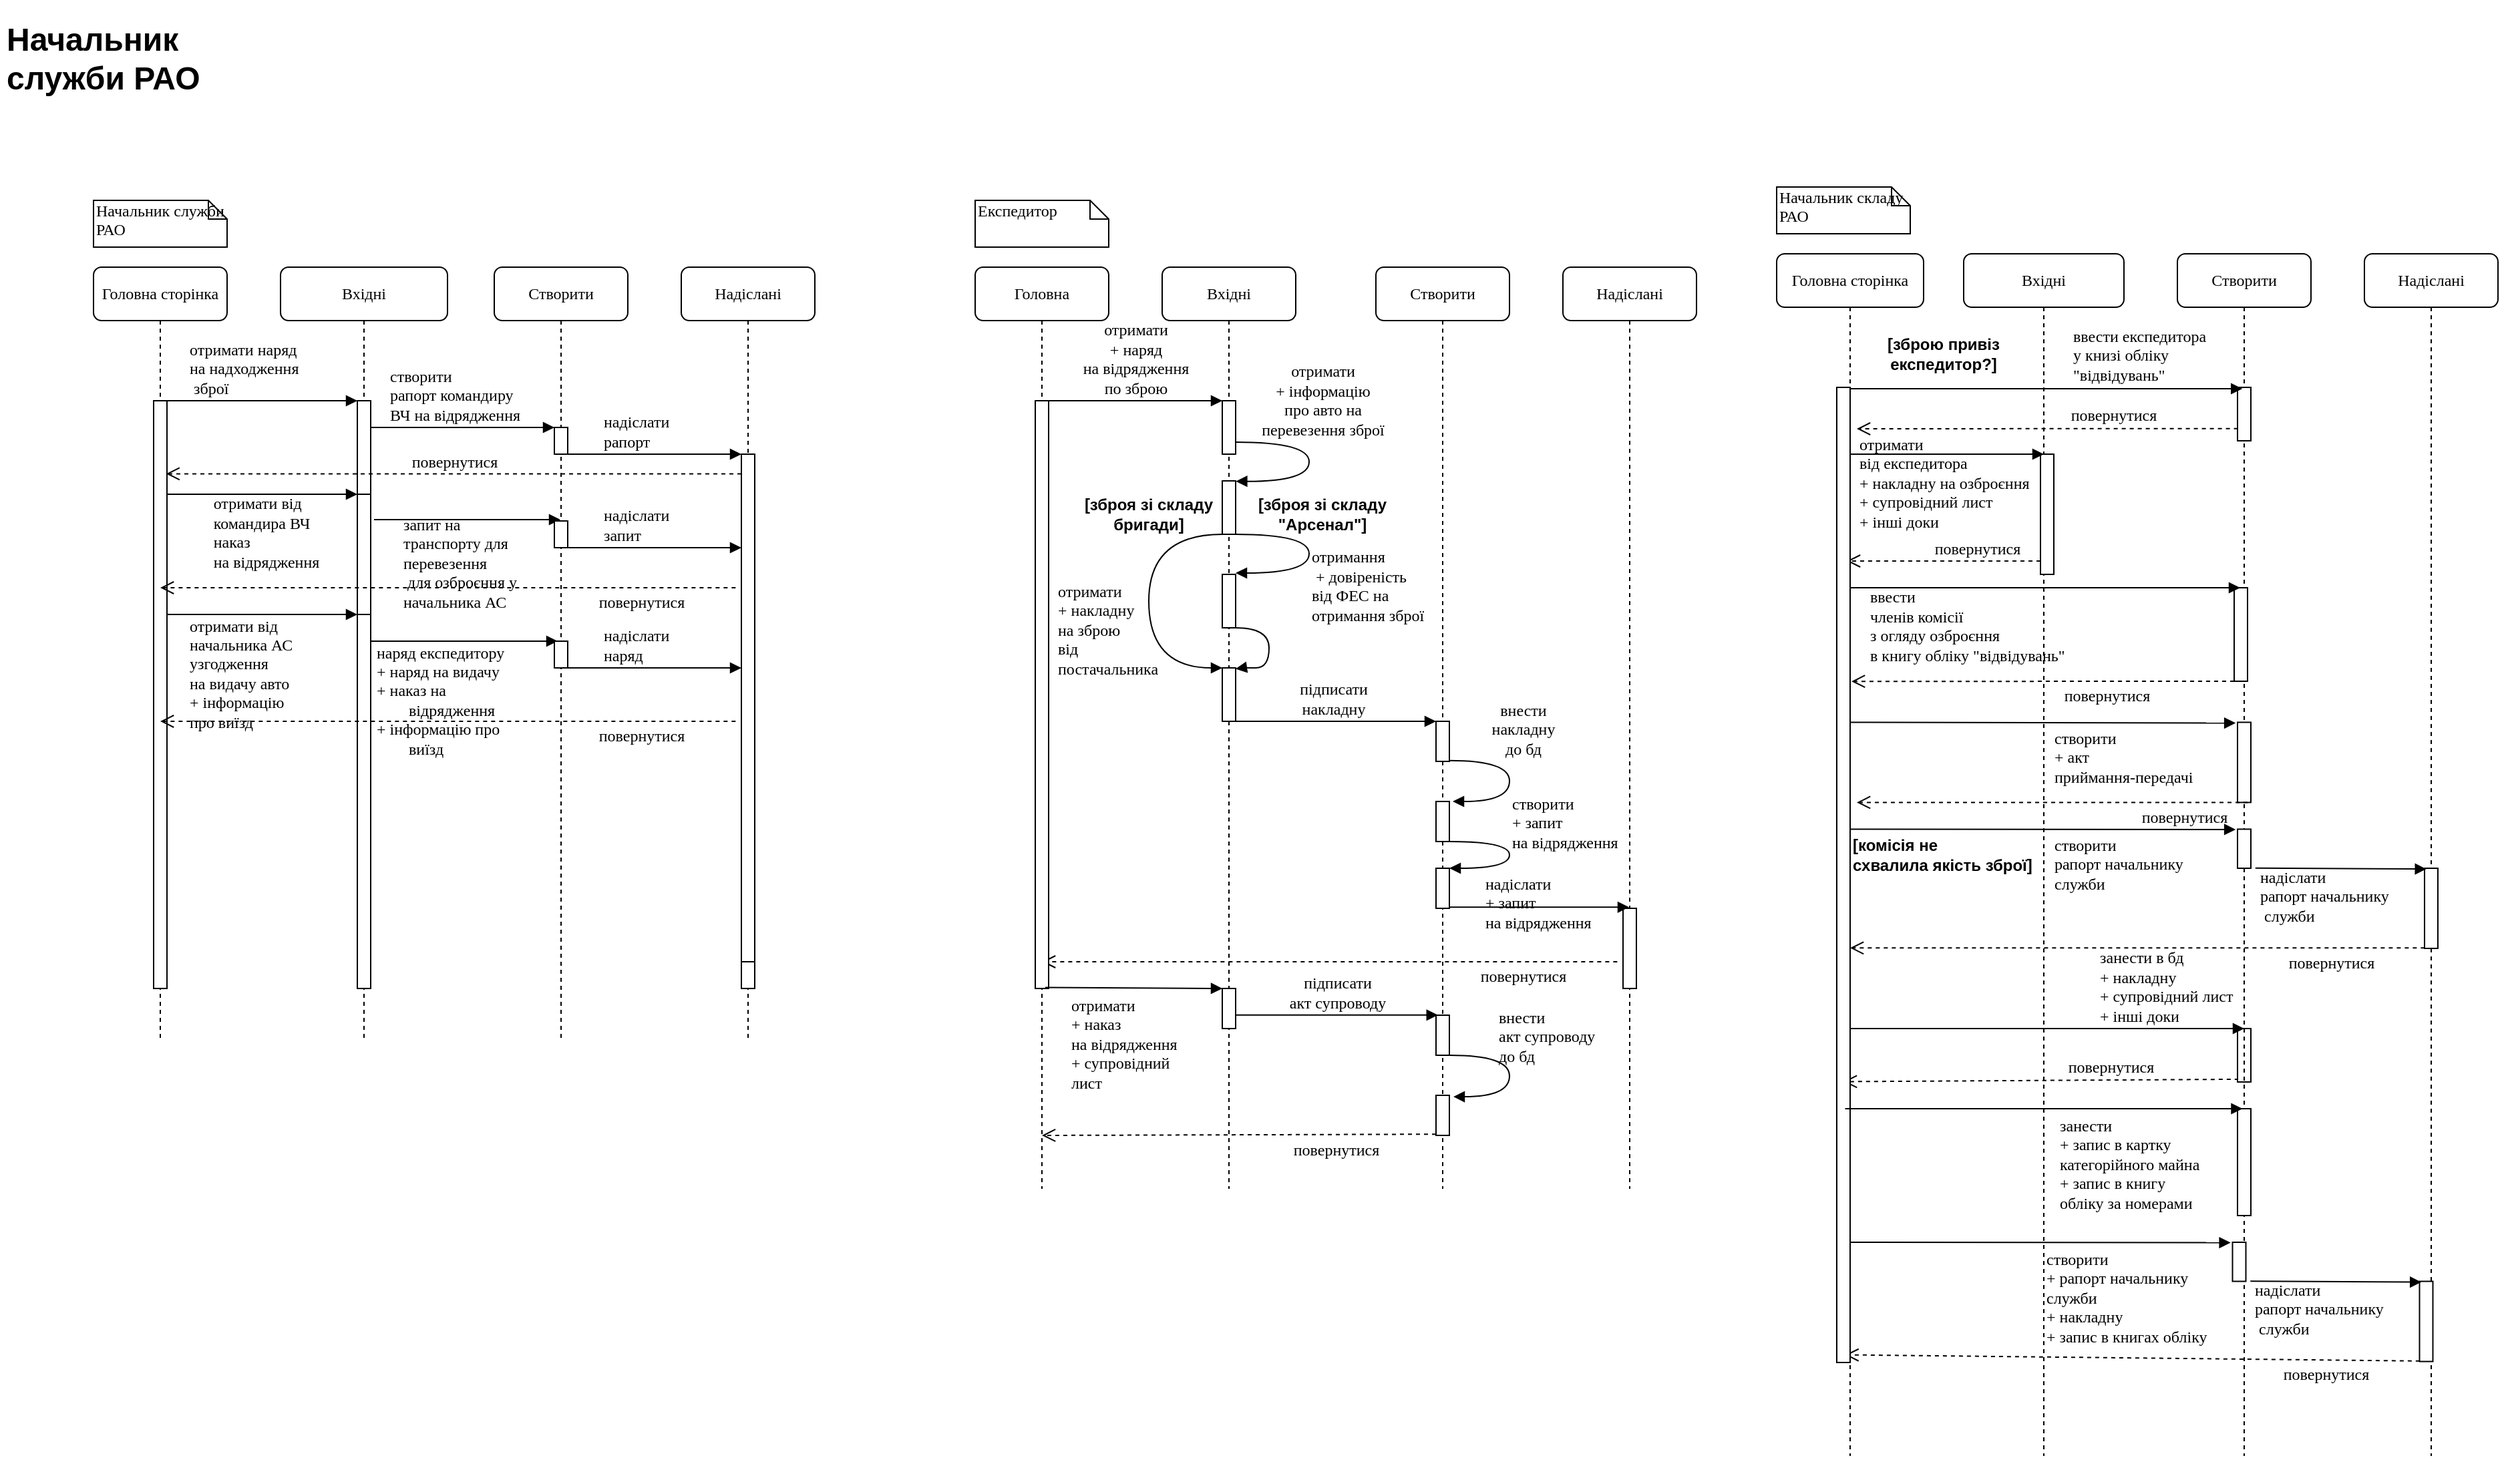 <mxfile version="22.1.11" type="github">
  <diagram name="Page-1" id="13e1069c-82ec-6db2-03f1-153e76fe0fe0">
    <mxGraphModel dx="1229" dy="1388" grid="1" gridSize="10" guides="1" tooltips="1" connect="1" arrows="1" fold="1" page="1" pageScale="1" pageWidth="1100" pageHeight="850" background="none" math="0" shadow="0">
      <root>
        <mxCell id="0" />
        <mxCell id="1" parent="0" />
        <mxCell id="7baba1c4bc27f4b0-4" value="Надіслані" style="shape=umlLifeline;perimeter=lifelinePerimeter;whiteSpace=wrap;html=1;container=1;collapsible=0;recursiveResize=0;outlineConnect=0;rounded=1;shadow=0;comic=0;labelBackgroundColor=none;strokeWidth=1;fontFamily=Verdana;fontSize=12;align=center;" parent="1" vertex="1">
          <mxGeometry x="540" y="80" width="100" height="580" as="geometry" />
        </mxCell>
        <mxCell id="gJN-mxGq6mvan0Lc4Zg4-46" value="" style="html=1;points=[];perimeter=orthogonalPerimeter;rounded=0;shadow=0;comic=0;labelBackgroundColor=none;strokeWidth=1;fontFamily=Verdana;fontSize=12;align=center;" parent="7baba1c4bc27f4b0-4" vertex="1">
          <mxGeometry x="45" y="210" width="10" height="330" as="geometry" />
        </mxCell>
        <mxCell id="gJN-mxGq6mvan0Lc4Zg4-53" value="" style="html=1;points=[];perimeter=orthogonalPerimeter;rounded=0;shadow=0;comic=0;labelBackgroundColor=none;strokeWidth=1;fontFamily=Verdana;fontSize=12;align=center;" parent="7baba1c4bc27f4b0-4" vertex="1">
          <mxGeometry x="45" y="300" width="10" height="240" as="geometry" />
        </mxCell>
        <mxCell id="7baba1c4bc27f4b0-16" value="" style="html=1;points=[];perimeter=orthogonalPerimeter;rounded=0;shadow=0;comic=0;labelBackgroundColor=none;strokeWidth=1;fontFamily=Verdana;fontSize=12;align=center;" parent="1" vertex="1">
          <mxGeometry x="585" y="220" width="10" height="380" as="geometry" />
        </mxCell>
        <mxCell id="7baba1c4bc27f4b0-2" value="Вхідні" style="shape=umlLifeline;perimeter=lifelinePerimeter;whiteSpace=wrap;html=1;container=1;collapsible=0;recursiveResize=0;outlineConnect=0;rounded=1;shadow=0;comic=0;labelBackgroundColor=none;strokeWidth=1;fontFamily=Verdana;fontSize=12;align=center;" parent="1" vertex="1">
          <mxGeometry x="240" y="80" width="125" height="580" as="geometry" />
        </mxCell>
        <mxCell id="7baba1c4bc27f4b0-10" value="" style="html=1;points=[];perimeter=orthogonalPerimeter;rounded=0;shadow=0;comic=0;labelBackgroundColor=none;strokeWidth=1;fontFamily=Verdana;fontSize=12;align=center;" parent="7baba1c4bc27f4b0-2" vertex="1">
          <mxGeometry x="57.5" y="100" width="10" height="440" as="geometry" />
        </mxCell>
        <mxCell id="gJN-mxGq6mvan0Lc4Zg4-41" value="" style="html=1;points=[];perimeter=orthogonalPerimeter;rounded=0;shadow=0;comic=0;labelBackgroundColor=none;strokeWidth=1;fontFamily=Verdana;fontSize=12;align=center;" parent="7baba1c4bc27f4b0-2" vertex="1">
          <mxGeometry x="57.5" y="170" width="10" height="360" as="geometry" />
        </mxCell>
        <mxCell id="gJN-mxGq6mvan0Lc4Zg4-49" value="" style="html=1;points=[];perimeter=orthogonalPerimeter;rounded=0;shadow=0;comic=0;labelBackgroundColor=none;strokeWidth=1;fontFamily=Verdana;fontSize=12;align=center;" parent="7baba1c4bc27f4b0-2" vertex="1">
          <mxGeometry x="57.5" y="260" width="10" height="280" as="geometry" />
        </mxCell>
        <mxCell id="gJN-mxGq6mvan0Lc4Zg4-52" value="наряд експедитору&amp;nbsp;&lt;br&gt;+ наряд на видачу&lt;br&gt;+ наказ на &lt;br&gt;&lt;span style=&quot;white-space: pre;&quot;&gt;&#x9;&lt;/span&gt;відрядження&lt;br&gt;&lt;div style=&quot;&quot;&gt;&lt;span style=&quot;background-color: initial;&quot;&gt;+ інформацію про&amp;nbsp;&lt;/span&gt;&lt;/div&gt;&lt;div style=&quot;&quot;&gt;&lt;span style=&quot;background-color: initial;&quot;&gt;&lt;span style=&quot;white-space: pre;&quot;&gt;&#x9;&lt;/span&gt;виїзд&lt;/span&gt;&lt;/div&gt;" style="html=1;verticalAlign=bottom;endArrow=block;labelBackgroundColor=none;fontFamily=Verdana;fontSize=12;align=left;" parent="7baba1c4bc27f4b0-2" edge="1">
          <mxGeometry x="-0.964" y="-90" relative="1" as="geometry">
            <mxPoint x="67.5" y="280" as="sourcePoint" />
            <mxPoint x="207.5" y="280" as="targetPoint" />
            <mxPoint as="offset" />
          </mxGeometry>
        </mxCell>
        <mxCell id="7baba1c4bc27f4b0-3" value="Створити" style="shape=umlLifeline;perimeter=lifelinePerimeter;whiteSpace=wrap;html=1;container=1;collapsible=0;recursiveResize=0;outlineConnect=0;rounded=1;shadow=0;comic=0;labelBackgroundColor=none;strokeWidth=1;fontFamily=Verdana;fontSize=12;align=center;" parent="1" vertex="1">
          <mxGeometry x="400" y="80" width="100" height="580" as="geometry" />
        </mxCell>
        <mxCell id="7baba1c4bc27f4b0-13" value="" style="html=1;points=[];perimeter=orthogonalPerimeter;rounded=0;shadow=0;comic=0;labelBackgroundColor=none;strokeWidth=1;fontFamily=Verdana;fontSize=12;align=center;" parent="7baba1c4bc27f4b0-3" vertex="1">
          <mxGeometry x="45" y="120" width="10" height="20" as="geometry" />
        </mxCell>
        <mxCell id="gJN-mxGq6mvan0Lc4Zg4-42" value="запит на &lt;br&gt;транспорту для &lt;br&gt;перевезення&lt;br&gt;&amp;nbsp;для озброєння у &lt;br&gt;начальника АС" style="html=1;verticalAlign=bottom;endArrow=block;labelBackgroundColor=none;fontFamily=Verdana;fontSize=12;align=left;" parent="7baba1c4bc27f4b0-3" target="7baba1c4bc27f4b0-3" edge="1">
          <mxGeometry x="-0.713" y="-71" relative="1" as="geometry">
            <mxPoint x="-90" y="189" as="sourcePoint" />
            <mxPoint x="40" y="189" as="targetPoint" />
            <mxPoint as="offset" />
          </mxGeometry>
        </mxCell>
        <mxCell id="gJN-mxGq6mvan0Lc4Zg4-43" value="" style="html=1;points=[];perimeter=orthogonalPerimeter;rounded=0;shadow=0;comic=0;labelBackgroundColor=none;strokeWidth=1;fontFamily=Verdana;fontSize=12;align=center;" parent="7baba1c4bc27f4b0-3" vertex="1">
          <mxGeometry x="45" y="190" width="10" height="20" as="geometry" />
        </mxCell>
        <mxCell id="gJN-mxGq6mvan0Lc4Zg4-51" value="" style="html=1;points=[];perimeter=orthogonalPerimeter;rounded=0;shadow=0;comic=0;labelBackgroundColor=none;strokeWidth=1;fontFamily=Verdana;fontSize=12;align=center;" parent="7baba1c4bc27f4b0-3" vertex="1">
          <mxGeometry x="45" y="280" width="10" height="20" as="geometry" />
        </mxCell>
        <mxCell id="7baba1c4bc27f4b0-8" value="Головна сторінка" style="shape=umlLifeline;perimeter=lifelinePerimeter;whiteSpace=wrap;html=1;container=1;collapsible=0;recursiveResize=0;outlineConnect=0;rounded=1;shadow=0;comic=0;labelBackgroundColor=none;strokeWidth=1;fontFamily=Verdana;fontSize=12;align=center;" parent="1" vertex="1">
          <mxGeometry x="100" y="80" width="100" height="580" as="geometry" />
        </mxCell>
        <mxCell id="7baba1c4bc27f4b0-9" value="" style="html=1;points=[];perimeter=orthogonalPerimeter;rounded=0;shadow=0;comic=0;labelBackgroundColor=none;strokeWidth=1;fontFamily=Verdana;fontSize=12;align=center;" parent="7baba1c4bc27f4b0-8" vertex="1">
          <mxGeometry x="45" y="100" width="10" height="440" as="geometry" />
        </mxCell>
        <mxCell id="7baba1c4bc27f4b0-23" value="&lt;div style=&quot;text-align: left;&quot;&gt;&lt;span style=&quot;background-color: initial;&quot;&gt;отримати від&lt;/span&gt;&lt;/div&gt;&lt;div style=&quot;text-align: left;&quot;&gt;&lt;span style=&quot;background-color: initial;&quot;&gt;командира ВЧ&lt;/span&gt;&lt;/div&gt;&lt;div style=&quot;text-align: left;&quot;&gt;&lt;span style=&quot;background-color: initial;&quot;&gt;наказ&lt;/span&gt;&lt;/div&gt;на відрядження" style="html=1;verticalAlign=bottom;endArrow=block;labelBackgroundColor=none;fontFamily=Verdana;fontSize=12;" parent="7baba1c4bc27f4b0-8" edge="1">
          <mxGeometry x="0.032" y="-60" relative="1" as="geometry">
            <mxPoint x="55" y="170" as="sourcePoint" />
            <mxPoint x="197.5" y="170" as="targetPoint" />
            <mxPoint as="offset" />
          </mxGeometry>
        </mxCell>
        <mxCell id="gJN-mxGq6mvan0Lc4Zg4-50" value="отримати від &lt;br&gt;начальника АС&lt;br&gt;узгодження&lt;br&gt;на видачу авто&lt;br&gt;+ інформацію &lt;br&gt;про виїзд" style="html=1;verticalAlign=bottom;endArrow=block;labelBackgroundColor=none;fontFamily=Verdana;fontSize=12;align=left;" parent="7baba1c4bc27f4b0-8" edge="1">
          <mxGeometry x="-0.789" y="-90" relative="1" as="geometry">
            <mxPoint x="55" y="260" as="sourcePoint" />
            <mxPoint x="197.5" y="260" as="targetPoint" />
            <mxPoint as="offset" />
          </mxGeometry>
        </mxCell>
        <mxCell id="7baba1c4bc27f4b0-17" value="надіслати &lt;br&gt;рапорт" style="html=1;verticalAlign=bottom;endArrow=block;labelBackgroundColor=none;fontFamily=Verdana;fontSize=12;edgeStyle=elbowEdgeStyle;elbow=vertical;align=left;" parent="1" source="7baba1c4bc27f4b0-13" target="7baba1c4bc27f4b0-16" edge="1">
          <mxGeometry x="-0.615" relative="1" as="geometry">
            <mxPoint x="510" y="220" as="sourcePoint" />
            <Array as="points">
              <mxPoint x="460" y="220" />
            </Array>
            <mxPoint as="offset" />
          </mxGeometry>
        </mxCell>
        <mxCell id="7baba1c4bc27f4b0-11" value="отримати наряд &lt;br&gt;на надходження&lt;br&gt;&amp;nbsp;зброї" style="html=1;verticalAlign=bottom;endArrow=block;entryX=0;entryY=0;labelBackgroundColor=none;fontFamily=Verdana;fontSize=12;edgeStyle=elbowEdgeStyle;elbow=vertical;align=left;" parent="1" source="7baba1c4bc27f4b0-9" target="7baba1c4bc27f4b0-10" edge="1">
          <mxGeometry x="-0.79" relative="1" as="geometry">
            <mxPoint x="220" y="190" as="sourcePoint" />
            <mxPoint as="offset" />
          </mxGeometry>
        </mxCell>
        <mxCell id="7baba1c4bc27f4b0-14" value="створити &lt;br&gt;рапорт командиру &lt;br&gt;ВЧ на відрядження" style="html=1;verticalAlign=bottom;endArrow=block;entryX=0;entryY=0;labelBackgroundColor=none;fontFamily=Verdana;fontSize=12;edgeStyle=elbowEdgeStyle;elbow=vertical;align=left;" parent="1" source="7baba1c4bc27f4b0-10" target="7baba1c4bc27f4b0-13" edge="1">
          <mxGeometry x="-0.818" relative="1" as="geometry">
            <mxPoint x="370" y="200" as="sourcePoint" />
            <mxPoint as="offset" />
          </mxGeometry>
        </mxCell>
        <mxCell id="7baba1c4bc27f4b0-40" value="Начальник служби РАО" style="shape=note;whiteSpace=wrap;html=1;size=14;verticalAlign=top;align=left;spacingTop=-6;rounded=0;shadow=0;comic=0;labelBackgroundColor=none;strokeWidth=1;fontFamily=Verdana;fontSize=12" parent="1" vertex="1">
          <mxGeometry x="100" y="30" width="100" height="35" as="geometry" />
        </mxCell>
        <mxCell id="gJN-mxGq6mvan0Lc4Zg4-1" value="Вхідні" style="shape=umlLifeline;perimeter=lifelinePerimeter;whiteSpace=wrap;html=1;container=1;collapsible=0;recursiveResize=0;outlineConnect=0;rounded=1;shadow=0;comic=0;labelBackgroundColor=none;strokeWidth=1;fontFamily=Verdana;fontSize=12;align=center;" parent="1" vertex="1">
          <mxGeometry x="900" y="80" width="100" height="690" as="geometry" />
        </mxCell>
        <mxCell id="gJN-mxGq6mvan0Lc4Zg4-2" value="" style="html=1;points=[];perimeter=orthogonalPerimeter;rounded=0;shadow=0;comic=0;labelBackgroundColor=none;strokeWidth=1;fontFamily=Verdana;fontSize=12;align=center;" parent="gJN-mxGq6mvan0Lc4Zg4-1" vertex="1">
          <mxGeometry x="45" y="100" width="10" height="40" as="geometry" />
        </mxCell>
        <mxCell id="oQ4QWbfAj2tUCulmd6yD-1" value="отримати &lt;br&gt;+ інформацію &lt;br&gt;про авто на &lt;br&gt;перевезення зброї" style="html=1;verticalAlign=bottom;endArrow=block;labelBackgroundColor=none;fontFamily=Verdana;fontSize=12;elbow=vertical;edgeStyle=orthogonalEdgeStyle;curved=1;entryX=1.02;entryY=0.009;entryPerimeter=0;exitX=1.038;exitY=0.345;exitPerimeter=0;entryDx=0;entryDy=0;" parent="gJN-mxGq6mvan0Lc4Zg4-1" target="oQ4QWbfAj2tUCulmd6yD-2" edge="1">
          <mxGeometry x="-0.211" y="10" relative="1" as="geometry">
            <mxPoint x="55" y="131" as="sourcePoint" />
            <mxPoint x="60" y="169" as="targetPoint" />
            <Array as="points">
              <mxPoint x="110" y="131" />
              <mxPoint x="110" y="161" />
            </Array>
            <mxPoint as="offset" />
          </mxGeometry>
        </mxCell>
        <mxCell id="oQ4QWbfAj2tUCulmd6yD-2" value="" style="html=1;points=[];perimeter=orthogonalPerimeter;rounded=0;shadow=0;comic=0;labelBackgroundColor=none;strokeWidth=1;fontFamily=Verdana;fontSize=12;align=center;" parent="gJN-mxGq6mvan0Lc4Zg4-1" vertex="1">
          <mxGeometry x="45" y="160" width="10" height="40" as="geometry" />
        </mxCell>
        <mxCell id="oQ4QWbfAj2tUCulmd6yD-4" value="" style="html=1;points=[];perimeter=orthogonalPerimeter;rounded=0;shadow=0;comic=0;labelBackgroundColor=none;strokeWidth=1;fontFamily=Verdana;fontSize=12;align=center;" parent="gJN-mxGq6mvan0Lc4Zg4-1" vertex="1">
          <mxGeometry x="45" y="230" width="10" height="40" as="geometry" />
        </mxCell>
        <mxCell id="oQ4QWbfAj2tUCulmd6yD-5" value="отримання&amp;nbsp;&lt;br&gt;&amp;nbsp;+ довіреність &lt;br&gt;від ФЕС на &lt;br&gt;отримання зброї" style="html=1;verticalAlign=bottom;endArrow=block;labelBackgroundColor=none;fontFamily=Verdana;fontSize=12;elbow=vertical;edgeStyle=orthogonalEdgeStyle;curved=1;entryX=1.02;entryY=0.009;entryPerimeter=0;exitX=1.038;exitY=0.345;exitPerimeter=0;entryDx=0;entryDy=0;align=left;" parent="gJN-mxGq6mvan0Lc4Zg4-1" edge="1">
          <mxGeometry x="0.209" y="41" relative="1" as="geometry">
            <mxPoint x="55" y="200" as="sourcePoint" />
            <mxPoint x="55" y="229" as="targetPoint" />
            <Array as="points">
              <mxPoint x="110" y="200" />
              <mxPoint x="110" y="229" />
            </Array>
            <mxPoint as="offset" />
          </mxGeometry>
        </mxCell>
        <mxCell id="oQ4QWbfAj2tUCulmd6yD-7" value="" style="html=1;points=[];perimeter=orthogonalPerimeter;rounded=0;shadow=0;comic=0;labelBackgroundColor=none;strokeWidth=1;fontFamily=Verdana;fontSize=12;align=center;" parent="gJN-mxGq6mvan0Lc4Zg4-1" vertex="1">
          <mxGeometry x="45" y="300" width="10" height="40" as="geometry" />
        </mxCell>
        <mxCell id="oQ4QWbfAj2tUCulmd6yD-23" value="" style="html=1;points=[];perimeter=orthogonalPerimeter;rounded=0;shadow=0;comic=0;labelBackgroundColor=none;strokeWidth=1;fontFamily=Verdana;fontSize=12;align=center;" parent="gJN-mxGq6mvan0Lc4Zg4-1" vertex="1">
          <mxGeometry x="45" y="540" width="10" height="30" as="geometry" />
        </mxCell>
        <mxCell id="gJN-mxGq6mvan0Lc4Zg4-3" value="Створити" style="shape=umlLifeline;perimeter=lifelinePerimeter;whiteSpace=wrap;html=1;container=1;collapsible=0;recursiveResize=0;outlineConnect=0;rounded=1;shadow=0;comic=0;labelBackgroundColor=none;strokeWidth=1;fontFamily=Verdana;fontSize=12;align=center;" parent="1" vertex="1">
          <mxGeometry x="1060" y="80" width="100" height="690" as="geometry" />
        </mxCell>
        <mxCell id="oQ4QWbfAj2tUCulmd6yD-14" value="" style="html=1;points=[];perimeter=orthogonalPerimeter;rounded=0;shadow=0;comic=0;labelBackgroundColor=none;strokeWidth=1;fontFamily=Verdana;fontSize=12;align=center;" parent="gJN-mxGq6mvan0Lc4Zg4-3" vertex="1">
          <mxGeometry x="45" y="400" width="10" height="30" as="geometry" />
        </mxCell>
        <mxCell id="oQ4QWbfAj2tUCulmd6yD-18" value="" style="html=1;points=[];perimeter=orthogonalPerimeter;rounded=0;shadow=0;comic=0;labelBackgroundColor=none;strokeWidth=1;fontFamily=Verdana;fontSize=12;align=center;" parent="gJN-mxGq6mvan0Lc4Zg4-3" vertex="1">
          <mxGeometry x="45" y="450" width="10" height="30" as="geometry" />
        </mxCell>
        <mxCell id="oQ4QWbfAj2tUCulmd6yD-20" value="створити &lt;br&gt;+ запит &lt;br&gt;на відрядження" style="html=1;verticalAlign=bottom;endArrow=block;labelBackgroundColor=none;fontFamily=Verdana;fontSize=12;elbow=vertical;edgeStyle=orthogonalEdgeStyle;curved=1;exitX=1.038;exitY=0.345;exitPerimeter=0;align=left;" parent="gJN-mxGq6mvan0Lc4Zg4-3" target="oQ4QWbfAj2tUCulmd6yD-18" edge="1">
          <mxGeometry relative="1" as="geometry">
            <mxPoint x="55.003" y="430" as="sourcePoint" />
            <mxPoint x="60.003" y="468.333" as="targetPoint" />
            <Array as="points">
              <mxPoint x="100" y="430" />
              <mxPoint x="100" y="450" />
            </Array>
            <mxPoint as="offset" />
          </mxGeometry>
        </mxCell>
        <mxCell id="oQ4QWbfAj2tUCulmd6yD-26" value="повернутися" style="html=1;verticalAlign=bottom;endArrow=open;dashed=1;endSize=8;labelBackgroundColor=none;fontFamily=Verdana;fontSize=12;" parent="gJN-mxGq6mvan0Lc4Zg4-3" edge="1">
          <mxGeometry x="-0.672" y="20" relative="1" as="geometry">
            <mxPoint x="-249.996" y="520" as="targetPoint" />
            <mxPoint x="180.68" y="520" as="sourcePoint" />
            <mxPoint as="offset" />
          </mxGeometry>
        </mxCell>
        <mxCell id="oQ4QWbfAj2tUCulmd6yD-28" value="" style="html=1;points=[];perimeter=orthogonalPerimeter;rounded=0;shadow=0;comic=0;labelBackgroundColor=none;strokeWidth=1;fontFamily=Verdana;fontSize=12;align=center;" parent="gJN-mxGq6mvan0Lc4Zg4-3" vertex="1">
          <mxGeometry x="45" y="560" width="10" height="30" as="geometry" />
        </mxCell>
        <mxCell id="oQ4QWbfAj2tUCulmd6yD-31" value="внести &lt;br&gt;акт супроводу&lt;br&gt;до бд" style="html=1;verticalAlign=bottom;endArrow=block;labelBackgroundColor=none;fontFamily=Verdana;fontSize=12;elbow=vertical;edgeStyle=orthogonalEdgeStyle;curved=1;exitX=1.02;exitY=0.98;exitPerimeter=0;exitDx=0;exitDy=0;entryX=1.253;entryY=-0.012;entryDx=0;entryDy=0;entryPerimeter=0;align=left;" parent="gJN-mxGq6mvan0Lc4Zg4-3" edge="1">
          <mxGeometry x="-0.407" y="-10" relative="1" as="geometry">
            <mxPoint x="55" y="590.03" as="sourcePoint" />
            <mxPoint x="58" y="621.03" as="targetPoint" />
            <Array as="points">
              <mxPoint x="100" y="590" />
              <mxPoint x="100" y="621" />
            </Array>
            <mxPoint as="offset" />
          </mxGeometry>
        </mxCell>
        <mxCell id="oQ4QWbfAj2tUCulmd6yD-32" value="" style="html=1;points=[];perimeter=orthogonalPerimeter;rounded=0;shadow=0;comic=0;labelBackgroundColor=none;strokeWidth=1;fontFamily=Verdana;fontSize=12;align=center;" parent="gJN-mxGq6mvan0Lc4Zg4-3" vertex="1">
          <mxGeometry x="45" y="620" width="10" height="30" as="geometry" />
        </mxCell>
        <mxCell id="oQ4QWbfAj2tUCulmd6yD-33" value="повернутися" style="html=1;verticalAlign=bottom;endArrow=open;dashed=1;endSize=8;labelBackgroundColor=none;fontFamily=Verdana;fontSize=12;exitX=0;exitY=0.97;exitDx=0;exitDy=0;exitPerimeter=0;" parent="gJN-mxGq6mvan0Lc4Zg4-3" source="oQ4QWbfAj2tUCulmd6yD-32" edge="1">
          <mxGeometry x="-0.491" y="21" relative="1" as="geometry">
            <mxPoint x="-249.996" y="650" as="targetPoint" />
            <mxPoint x="40" y="650" as="sourcePoint" />
            <mxPoint as="offset" />
          </mxGeometry>
        </mxCell>
        <mxCell id="gJN-mxGq6mvan0Lc4Zg4-5" value="Надіслані" style="shape=umlLifeline;perimeter=lifelinePerimeter;whiteSpace=wrap;html=1;container=1;collapsible=0;recursiveResize=0;outlineConnect=0;rounded=1;shadow=0;comic=0;labelBackgroundColor=none;strokeWidth=1;fontFamily=Verdana;fontSize=12;align=center;" parent="1" vertex="1">
          <mxGeometry x="1200" y="80" width="100" height="690" as="geometry" />
        </mxCell>
        <mxCell id="oQ4QWbfAj2tUCulmd6yD-21" value="" style="html=1;points=[];perimeter=orthogonalPerimeter;rounded=0;shadow=0;comic=0;labelBackgroundColor=none;strokeWidth=1;fontFamily=Verdana;fontSize=12;align=center;" parent="gJN-mxGq6mvan0Lc4Zg4-5" vertex="1">
          <mxGeometry x="45" y="480" width="10" height="60" as="geometry" />
        </mxCell>
        <mxCell id="oQ4QWbfAj2tUCulmd6yD-22" value="надіслати &lt;br&gt;&lt;div style=&quot;&quot;&gt;&lt;span style=&quot;background-color: initial;&quot;&gt;+ запит&lt;/span&gt;&lt;/div&gt;на відрядження" style="html=1;verticalAlign=bottom;endArrow=block;labelBackgroundColor=none;fontFamily=Verdana;fontSize=12;align=left;" parent="gJN-mxGq6mvan0Lc4Zg4-5" target="gJN-mxGq6mvan0Lc4Zg4-5" edge="1">
          <mxGeometry x="-0.628" y="-21" relative="1" as="geometry">
            <mxPoint x="-85" y="479.17" as="sourcePoint" />
            <mxPoint x="70" y="479.17" as="targetPoint" />
            <mxPoint as="offset" />
          </mxGeometry>
        </mxCell>
        <mxCell id="gJN-mxGq6mvan0Lc4Zg4-9" value="Головна" style="shape=umlLifeline;perimeter=lifelinePerimeter;whiteSpace=wrap;html=1;container=1;collapsible=0;recursiveResize=0;outlineConnect=0;rounded=1;shadow=0;comic=0;labelBackgroundColor=none;strokeWidth=1;fontFamily=Verdana;fontSize=12;align=center;" parent="1" vertex="1">
          <mxGeometry x="760" y="80" width="100" height="690" as="geometry" />
        </mxCell>
        <mxCell id="gJN-mxGq6mvan0Lc4Zg4-10" value="" style="html=1;points=[];perimeter=orthogonalPerimeter;rounded=0;shadow=0;comic=0;labelBackgroundColor=none;strokeWidth=1;fontFamily=Verdana;fontSize=12;align=center;" parent="gJN-mxGq6mvan0Lc4Zg4-9" vertex="1">
          <mxGeometry x="45" y="100" width="10" height="440" as="geometry" />
        </mxCell>
        <mxCell id="oQ4QWbfAj2tUCulmd6yD-27" value="отримати &lt;br&gt;+ наказ &lt;br&gt;на відрядження&lt;br&gt;+ супровідний &lt;br&gt;лист&amp;nbsp;" style="html=1;verticalAlign=bottom;endArrow=block;labelBackgroundColor=none;fontFamily=Verdana;fontSize=12;align=left;" parent="gJN-mxGq6mvan0Lc4Zg4-9" target="oQ4QWbfAj2tUCulmd6yD-23" edge="1">
          <mxGeometry x="-0.73" y="-81" relative="1" as="geometry">
            <mxPoint x="52.5" y="539.31" as="sourcePoint" />
            <mxPoint x="180" y="540" as="targetPoint" />
            <mxPoint as="offset" />
          </mxGeometry>
        </mxCell>
        <mxCell id="gJN-mxGq6mvan0Lc4Zg4-24" value="отримати &lt;br&gt;+ наряд &lt;br&gt;на відрядження &lt;br&gt;по зброю" style="html=1;verticalAlign=bottom;endArrow=block;entryX=0;entryY=0;labelBackgroundColor=none;fontFamily=Verdana;fontSize=12;edgeStyle=elbowEdgeStyle;elbow=vertical;" parent="1" source="gJN-mxGq6mvan0Lc4Zg4-10" target="gJN-mxGq6mvan0Lc4Zg4-2" edge="1">
          <mxGeometry relative="1" as="geometry">
            <mxPoint x="880" y="190" as="sourcePoint" />
          </mxGeometry>
        </mxCell>
        <mxCell id="gJN-mxGq6mvan0Lc4Zg4-31" value="Експедитор" style="shape=note;whiteSpace=wrap;html=1;size=14;verticalAlign=top;align=left;spacingTop=-6;rounded=0;shadow=0;comic=0;labelBackgroundColor=none;strokeWidth=1;fontFamily=Verdana;fontSize=12" parent="1" vertex="1">
          <mxGeometry x="760" y="30" width="100" height="35" as="geometry" />
        </mxCell>
        <mxCell id="gJN-mxGq6mvan0Lc4Zg4-38" value="&lt;h1&gt;Начальник служби РАО&lt;/h1&gt;" style="text;html=1;strokeColor=none;fillColor=none;spacing=5;spacingTop=-20;whiteSpace=wrap;overflow=hidden;rounded=0;" parent="1" vertex="1">
          <mxGeometry x="30" y="-110" width="190" height="120" as="geometry" />
        </mxCell>
        <mxCell id="7baba1c4bc27f4b0-27" value="повернутися" style="html=1;verticalAlign=bottom;endArrow=open;dashed=1;endSize=8;labelBackgroundColor=none;fontFamily=Verdana;fontSize=12;" parent="1" edge="1">
          <mxGeometry relative="1" as="geometry">
            <mxPoint x="154.324" y="234.7" as="targetPoint" />
            <mxPoint x="585" y="234.7" as="sourcePoint" />
          </mxGeometry>
        </mxCell>
        <mxCell id="gJN-mxGq6mvan0Lc4Zg4-48" value="повернутися" style="html=1;verticalAlign=bottom;endArrow=open;dashed=1;endSize=8;labelBackgroundColor=none;fontFamily=Verdana;fontSize=12;" parent="1" edge="1">
          <mxGeometry x="-0.672" y="20" relative="1" as="geometry">
            <mxPoint x="150.004" y="320" as="targetPoint" />
            <mxPoint x="580.68" y="320" as="sourcePoint" />
            <mxPoint as="offset" />
          </mxGeometry>
        </mxCell>
        <mxCell id="gJN-mxGq6mvan0Lc4Zg4-54" value="надіслати &lt;br&gt;наряд" style="html=1;verticalAlign=bottom;endArrow=block;labelBackgroundColor=none;fontFamily=Verdana;fontSize=12;edgeStyle=elbowEdgeStyle;elbow=vertical;align=left;" parent="1" edge="1">
          <mxGeometry x="-0.615" relative="1" as="geometry">
            <mxPoint x="455" y="380" as="sourcePoint" />
            <Array as="points">
              <mxPoint x="460" y="380" />
            </Array>
            <mxPoint x="585" y="380" as="targetPoint" />
            <mxPoint as="offset" />
          </mxGeometry>
        </mxCell>
        <mxCell id="gJN-mxGq6mvan0Lc4Zg4-55" value="повернутися" style="html=1;verticalAlign=bottom;endArrow=open;dashed=1;endSize=8;labelBackgroundColor=none;fontFamily=Verdana;fontSize=12;" parent="1" edge="1">
          <mxGeometry x="-0.672" y="20" relative="1" as="geometry">
            <mxPoint x="150.004" y="420" as="targetPoint" />
            <mxPoint x="580.68" y="420" as="sourcePoint" />
            <mxPoint as="offset" />
          </mxGeometry>
        </mxCell>
        <mxCell id="gJN-mxGq6mvan0Lc4Zg4-45" value="надіслати &lt;br&gt;запит" style="html=1;verticalAlign=bottom;endArrow=block;labelBackgroundColor=none;fontFamily=Verdana;fontSize=12;edgeStyle=elbowEdgeStyle;elbow=vertical;align=left;" parent="1" edge="1">
          <mxGeometry x="-0.615" relative="1" as="geometry">
            <mxPoint x="455" y="290" as="sourcePoint" />
            <Array as="points">
              <mxPoint x="460" y="290" />
            </Array>
            <mxPoint x="585" y="290" as="targetPoint" />
            <mxPoint as="offset" />
          </mxGeometry>
        </mxCell>
        <mxCell id="oQ4QWbfAj2tUCulmd6yD-6" value="&lt;b&gt;[зброя зі складу бригади]&lt;/b&gt;" style="text;html=1;strokeColor=none;fillColor=none;align=center;verticalAlign=middle;whiteSpace=wrap;rounded=0;" parent="1" vertex="1">
          <mxGeometry x="825" y="250" width="130" height="30" as="geometry" />
        </mxCell>
        <mxCell id="oQ4QWbfAj2tUCulmd6yD-12" value="підписати &lt;br&gt;накладну" style="html=1;verticalAlign=bottom;endArrow=block;entryX=0;entryY=0;labelBackgroundColor=none;fontFamily=Verdana;fontSize=12;" parent="1" target="gJN-mxGq6mvan0Lc4Zg4-4" edge="1">
          <mxGeometry relative="1" as="geometry">
            <mxPoint x="950" y="420" as="sourcePoint" />
            <mxPoint x="1245" y="440" as="targetPoint" />
          </mxGeometry>
        </mxCell>
        <mxCell id="gJN-mxGq6mvan0Lc4Zg4-4" value="" style="html=1;points=[];perimeter=orthogonalPerimeter;rounded=0;shadow=0;comic=0;labelBackgroundColor=none;strokeWidth=1;fontFamily=Verdana;fontSize=12;align=center;" parent="1" vertex="1">
          <mxGeometry x="1105" y="420" width="10" height="30" as="geometry" />
        </mxCell>
        <mxCell id="oQ4QWbfAj2tUCulmd6yD-15" value="внести &lt;br&gt;накладну &lt;br&gt;до бд" style="html=1;verticalAlign=bottom;endArrow=block;labelBackgroundColor=none;fontFamily=Verdana;fontSize=12;elbow=vertical;edgeStyle=orthogonalEdgeStyle;curved=1;exitX=1.02;exitY=0.98;exitPerimeter=0;exitDx=0;exitDy=0;entryX=1.253;entryY=-0.012;entryDx=0;entryDy=0;entryPerimeter=0;" parent="1" source="gJN-mxGq6mvan0Lc4Zg4-4" target="oQ4QWbfAj2tUCulmd6yD-14" edge="1">
          <mxGeometry x="-0.243" y="10" relative="1" as="geometry">
            <mxPoint x="1116" y="455.5" as="sourcePoint" />
            <mxPoint x="1105" y="494.5" as="targetPoint" />
            <Array as="points">
              <mxPoint x="1160" y="449" />
              <mxPoint x="1160" y="480" />
              <mxPoint x="1117" y="480" />
            </Array>
            <mxPoint as="offset" />
          </mxGeometry>
        </mxCell>
        <mxCell id="oQ4QWbfAj2tUCulmd6yD-11" value="" style="html=1;verticalAlign=bottom;endArrow=block;labelBackgroundColor=none;fontFamily=Verdana;fontSize=12;elbow=vertical;edgeStyle=orthogonalEdgeStyle;curved=1;exitX=1.038;exitY=0.345;exitPerimeter=0;entryX=0;entryY=0;entryDx=0;entryDy=0;entryPerimeter=0;" parent="1" target="oQ4QWbfAj2tUCulmd6yD-7" edge="1">
          <mxGeometry relative="1" as="geometry">
            <mxPoint x="945" y="280" as="sourcePoint" />
            <mxPoint x="940" y="380" as="targetPoint" />
            <Array as="points">
              <mxPoint x="890" y="280" />
              <mxPoint x="890" y="380" />
            </Array>
          </mxGeometry>
        </mxCell>
        <mxCell id="oQ4QWbfAj2tUCulmd6yD-9" value="отримати &lt;br&gt;+ накладну &lt;br&gt;на зброю &lt;br&gt;від &lt;br&gt;постачальника" style="html=1;verticalAlign=bottom;endArrow=block;labelBackgroundColor=none;fontFamily=Verdana;fontSize=12;elbow=vertical;edgeStyle=orthogonalEdgeStyle;curved=1;exitX=1.038;exitY=0.345;exitPerimeter=0;entryX=0.997;entryY=0.018;entryDx=0;entryDy=0;entryPerimeter=0;align=left;" parent="1" target="oQ4QWbfAj2tUCulmd6yD-7" edge="1">
          <mxGeometry x="1" y="-135" relative="1" as="geometry">
            <mxPoint x="955" y="350" as="sourcePoint" />
            <mxPoint x="960" y="380" as="targetPoint" />
            <Array as="points">
              <mxPoint x="980" y="350" />
              <mxPoint x="980" y="380" />
              <mxPoint x="960" y="380" />
            </Array>
            <mxPoint x="-116" y="143" as="offset" />
          </mxGeometry>
        </mxCell>
        <mxCell id="oQ4QWbfAj2tUCulmd6yD-3" value="&lt;b&gt;[зброя зі складу &quot;Арсенал&quot;]&lt;/b&gt;" style="text;html=1;strokeColor=none;fillColor=none;align=center;verticalAlign=middle;whiteSpace=wrap;rounded=0;" parent="1" vertex="1">
          <mxGeometry x="955" y="250" width="130" height="30" as="geometry" />
        </mxCell>
        <mxCell id="oQ4QWbfAj2tUCulmd6yD-29" value="підписати &lt;br&gt;акт супроводу" style="html=1;verticalAlign=bottom;endArrow=block;labelBackgroundColor=none;fontFamily=Verdana;fontSize=12;exitX=1.011;exitY=0.664;exitDx=0;exitDy=0;exitPerimeter=0;entryX=0.138;entryY=-0.003;entryDx=0;entryDy=0;entryPerimeter=0;" parent="1" source="oQ4QWbfAj2tUCulmd6yD-23" target="oQ4QWbfAj2tUCulmd6yD-28" edge="1">
          <mxGeometry relative="1" as="geometry">
            <mxPoint x="960" y="640" as="sourcePoint" />
            <mxPoint x="1100" y="640" as="targetPoint" />
          </mxGeometry>
        </mxCell>
        <mxCell id="oQ4QWbfAj2tUCulmd6yD-34" value="Надіслані" style="shape=umlLifeline;perimeter=lifelinePerimeter;whiteSpace=wrap;html=1;container=1;collapsible=0;recursiveResize=0;outlineConnect=0;rounded=1;shadow=0;comic=0;labelBackgroundColor=none;strokeWidth=1;fontFamily=Verdana;fontSize=12;align=center;" parent="1" vertex="1">
          <mxGeometry x="1800" y="70" width="100" height="900" as="geometry" />
        </mxCell>
        <mxCell id="TGNnZ73jlEBB0ifAKRtA-18" value="" style="html=1;points=[];perimeter=orthogonalPerimeter;rounded=0;shadow=0;comic=0;labelBackgroundColor=none;strokeWidth=1;fontFamily=Verdana;fontSize=12;align=center;" vertex="1" parent="oQ4QWbfAj2tUCulmd6yD-34">
          <mxGeometry x="45" y="460" width="10" height="60" as="geometry" />
        </mxCell>
        <mxCell id="oQ4QWbfAj2tUCulmd6yD-38" value="Вхідні" style="shape=umlLifeline;perimeter=lifelinePerimeter;whiteSpace=wrap;html=1;container=1;collapsible=0;recursiveResize=0;outlineConnect=0;rounded=1;shadow=0;comic=0;labelBackgroundColor=none;strokeWidth=1;fontFamily=Verdana;fontSize=12;align=center;" parent="1" vertex="1">
          <mxGeometry x="1500" y="70" width="120" height="900" as="geometry" />
        </mxCell>
        <mxCell id="oQ4QWbfAj2tUCulmd6yD-40" value="" style="html=1;points=[];perimeter=orthogonalPerimeter;rounded=0;shadow=0;comic=0;labelBackgroundColor=none;strokeWidth=1;fontFamily=Verdana;fontSize=12;align=center;" parent="oQ4QWbfAj2tUCulmd6yD-38" vertex="1">
          <mxGeometry x="57.5" y="150" width="10" height="90" as="geometry" />
        </mxCell>
        <mxCell id="TGNnZ73jlEBB0ifAKRtA-2" value="повернутися" style="html=1;verticalAlign=bottom;endArrow=open;dashed=1;endSize=8;labelBackgroundColor=none;fontFamily=Verdana;fontSize=12;entryX=0.9;entryY=0.07;entryDx=0;entryDy=0;entryPerimeter=0;" edge="1" parent="oQ4QWbfAj2tUCulmd6yD-38">
          <mxGeometry x="-0.345" relative="1" as="geometry">
            <mxPoint x="-87.5" y="230" as="targetPoint" />
            <mxPoint x="57.5" y="230" as="sourcePoint" />
            <mxPoint as="offset" />
          </mxGeometry>
        </mxCell>
        <mxCell id="TGNnZ73jlEBB0ifAKRtA-5" value="отримати&amp;nbsp;&lt;br&gt;від експедитора&lt;br&gt;+ накладну на озброєння&lt;br&gt;+ супровідний лист&lt;br&gt;+ інші доки" style="html=1;verticalAlign=bottom;endArrow=block;labelBackgroundColor=none;fontFamily=Verdana;fontSize=12;align=left;" edge="1" parent="oQ4QWbfAj2tUCulmd6yD-38">
          <mxGeometry x="-0.931" y="-60" relative="1" as="geometry">
            <mxPoint x="-85" y="150" as="sourcePoint" />
            <mxPoint x="60" y="150" as="targetPoint" />
            <mxPoint as="offset" />
          </mxGeometry>
        </mxCell>
        <mxCell id="TGNnZ73jlEBB0ifAKRtA-9" value="повернутися" style="html=1;verticalAlign=bottom;endArrow=open;dashed=1;endSize=8;labelBackgroundColor=none;fontFamily=Verdana;fontSize=12;entryX=1.352;entryY=0.523;entryDx=0;entryDy=0;entryPerimeter=0;exitX=0.093;exitY=0.949;exitDx=0;exitDy=0;exitPerimeter=0;" edge="1" parent="oQ4QWbfAj2tUCulmd6yD-38" source="TGNnZ73jlEBB0ifAKRtA-8">
          <mxGeometry x="-0.352" y="-1" relative="1" as="geometry">
            <mxPoint x="-90" y="619.75" as="targetPoint" />
            <mxPoint x="196.48" y="619.63" as="sourcePoint" />
            <mxPoint as="offset" />
          </mxGeometry>
        </mxCell>
        <mxCell id="TGNnZ73jlEBB0ifAKRtA-8" value="" style="html=1;points=[];perimeter=orthogonalPerimeter;rounded=0;shadow=0;comic=0;labelBackgroundColor=none;strokeWidth=1;fontFamily=Verdana;fontSize=12;align=center;" vertex="1" parent="oQ4QWbfAj2tUCulmd6yD-38">
          <mxGeometry x="205" y="580" width="10" height="40" as="geometry" />
        </mxCell>
        <mxCell id="TGNnZ73jlEBB0ifAKRtA-7" value="занести в бд&lt;br&gt;+ накладну&lt;br&gt;+ супровідний лист&lt;br&gt;+ інші доки" style="html=1;verticalAlign=bottom;endArrow=block;labelBackgroundColor=none;fontFamily=Verdana;fontSize=12;align=left;" edge="1" parent="oQ4QWbfAj2tUCulmd6yD-38">
          <mxGeometry x="0.261" relative="1" as="geometry">
            <mxPoint x="-87.5" y="580" as="sourcePoint" />
            <mxPoint x="210" y="580" as="targetPoint" />
            <mxPoint as="offset" />
          </mxGeometry>
        </mxCell>
        <mxCell id="oQ4QWbfAj2tUCulmd6yD-43" value="Створити" style="shape=umlLifeline;perimeter=lifelinePerimeter;whiteSpace=wrap;html=1;container=1;collapsible=0;recursiveResize=0;outlineConnect=0;rounded=1;shadow=0;comic=0;labelBackgroundColor=none;strokeWidth=1;fontFamily=Verdana;fontSize=12;align=center;" parent="1" vertex="1">
          <mxGeometry x="1660" y="70" width="100" height="900" as="geometry" />
        </mxCell>
        <mxCell id="oQ4QWbfAj2tUCulmd6yD-44" value="" style="html=1;points=[];perimeter=orthogonalPerimeter;rounded=0;shadow=0;comic=0;labelBackgroundColor=none;strokeWidth=1;fontFamily=Verdana;fontSize=12;align=center;" parent="oQ4QWbfAj2tUCulmd6yD-43" vertex="1">
          <mxGeometry x="45" y="100" width="10" height="40" as="geometry" />
        </mxCell>
        <mxCell id="TGNnZ73jlEBB0ifAKRtA-10" value="створити&lt;br&gt;+ акт &lt;br&gt;приймання-передачі" style="html=1;verticalAlign=bottom;endArrow=block;labelBackgroundColor=none;fontFamily=Verdana;fontSize=12;align=left;entryX=-0.144;entryY=0.009;entryDx=0;entryDy=0;entryPerimeter=0;" edge="1" parent="oQ4QWbfAj2tUCulmd6yD-43" target="TGNnZ73jlEBB0ifAKRtA-11">
          <mxGeometry x="0.05" y="-50" relative="1" as="geometry">
            <mxPoint x="-246.25" y="350.74" as="sourcePoint" />
            <mxPoint x="51.25" y="350.74" as="targetPoint" />
            <mxPoint as="offset" />
          </mxGeometry>
        </mxCell>
        <mxCell id="oQ4QWbfAj2tUCulmd6yD-41" value="" style="html=1;points=[];perimeter=orthogonalPerimeter;rounded=0;shadow=0;comic=0;labelBackgroundColor=none;strokeWidth=1;fontFamily=Verdana;fontSize=12;align=center;" parent="oQ4QWbfAj2tUCulmd6yD-43" vertex="1">
          <mxGeometry x="42.5" y="250" width="10" height="70" as="geometry" />
        </mxCell>
        <mxCell id="TGNnZ73jlEBB0ifAKRtA-11" value="" style="html=1;points=[];perimeter=orthogonalPerimeter;rounded=0;shadow=0;comic=0;labelBackgroundColor=none;strokeWidth=1;fontFamily=Verdana;fontSize=12;align=center;" vertex="1" parent="oQ4QWbfAj2tUCulmd6yD-43">
          <mxGeometry x="45" y="350.74" width="10" height="60" as="geometry" />
        </mxCell>
        <mxCell id="oQ4QWbfAj2tUCulmd6yD-59" value="повернутися" style="html=1;verticalAlign=bottom;endArrow=open;dashed=1;endSize=8;labelBackgroundColor=none;fontFamily=Verdana;fontSize=12;" parent="oQ4QWbfAj2tUCulmd6yD-43" edge="1">
          <mxGeometry x="-0.672" y="20" relative="1" as="geometry">
            <mxPoint x="-240" y="410.74" as="targetPoint" />
            <mxPoint x="52.5" y="410.74" as="sourcePoint" />
            <mxPoint as="offset" />
          </mxGeometry>
        </mxCell>
        <mxCell id="TGNnZ73jlEBB0ifAKRtA-12" value="створити&amp;nbsp;&lt;br&gt;рапорт начальнику &lt;br&gt;служби" style="html=1;verticalAlign=bottom;endArrow=block;labelBackgroundColor=none;fontFamily=Verdana;fontSize=12;align=left;entryX=-0.144;entryY=0.009;entryDx=0;entryDy=0;entryPerimeter=0;" edge="1" parent="oQ4QWbfAj2tUCulmd6yD-43" target="TGNnZ73jlEBB0ifAKRtA-13">
          <mxGeometry x="0.05" y="-50" relative="1" as="geometry">
            <mxPoint x="-246.25" y="430.74" as="sourcePoint" />
            <mxPoint x="51.25" y="430.74" as="targetPoint" />
            <mxPoint as="offset" />
          </mxGeometry>
        </mxCell>
        <mxCell id="TGNnZ73jlEBB0ifAKRtA-13" value="" style="html=1;points=[];perimeter=orthogonalPerimeter;rounded=0;shadow=0;comic=0;labelBackgroundColor=none;strokeWidth=1;fontFamily=Verdana;fontSize=12;align=center;" vertex="1" parent="oQ4QWbfAj2tUCulmd6yD-43">
          <mxGeometry x="45" y="430.74" width="10" height="29.26" as="geometry" />
        </mxCell>
        <mxCell id="oQ4QWbfAj2tUCulmd6yD-51" value="ввести&amp;nbsp;&lt;br&gt;членів комісії &lt;br&gt;з огляду озброєння &lt;br&gt;в книгу обліку &quot;відвідувань&quot;" style="html=1;verticalAlign=bottom;endArrow=block;labelBackgroundColor=none;fontFamily=Verdana;fontSize=12;align=left;" parent="oQ4QWbfAj2tUCulmd6yD-43" edge="1">
          <mxGeometry x="-0.898" y="-60" relative="1" as="geometry">
            <mxPoint x="-247.5" y="250" as="sourcePoint" />
            <mxPoint x="47" y="250" as="targetPoint" />
            <mxPoint as="offset" />
          </mxGeometry>
        </mxCell>
        <mxCell id="TGNnZ73jlEBB0ifAKRtA-4" value="повернутися" style="html=1;verticalAlign=bottom;endArrow=open;dashed=1;endSize=8;labelBackgroundColor=none;fontFamily=Verdana;fontSize=12;entryX=1.352;entryY=0.523;entryDx=0;entryDy=0;entryPerimeter=0;" edge="1" parent="oQ4QWbfAj2tUCulmd6yD-43">
          <mxGeometry x="-0.333" y="20" relative="1" as="geometry">
            <mxPoint x="-243.98" y="320.12" as="targetPoint" />
            <mxPoint x="42.5" y="320" as="sourcePoint" />
            <mxPoint as="offset" />
          </mxGeometry>
        </mxCell>
        <mxCell id="TGNnZ73jlEBB0ifAKRtA-15" value="" style="html=1;points=[];perimeter=orthogonalPerimeter;rounded=0;shadow=0;comic=0;labelBackgroundColor=none;strokeWidth=1;fontFamily=Verdana;fontSize=12;align=center;" vertex="1" parent="oQ4QWbfAj2tUCulmd6yD-43">
          <mxGeometry x="45" y="640" width="10" height="80" as="geometry" />
        </mxCell>
        <mxCell id="TGNnZ73jlEBB0ifAKRtA-21" value="" style="html=1;points=[];perimeter=orthogonalPerimeter;rounded=0;shadow=0;comic=0;labelBackgroundColor=none;strokeWidth=1;fontFamily=Verdana;fontSize=12;align=center;" vertex="1" parent="oQ4QWbfAj2tUCulmd6yD-43">
          <mxGeometry x="181.25" y="769.26" width="10" height="60" as="geometry" />
        </mxCell>
        <mxCell id="TGNnZ73jlEBB0ifAKRtA-22" value="створити&amp;nbsp;&lt;br&gt;+ рапорт начальнику &lt;br&gt;служби&lt;br&gt;+ накладну&lt;br&gt;+ запис в книгах обліку&lt;br&gt;" style="html=1;verticalAlign=bottom;endArrow=block;labelBackgroundColor=none;fontFamily=Verdana;fontSize=12;align=left;entryX=-0.144;entryY=0.009;entryDx=0;entryDy=0;entryPerimeter=0;" edge="1" parent="oQ4QWbfAj2tUCulmd6yD-43" target="TGNnZ73jlEBB0ifAKRtA-23">
          <mxGeometry x="0.036" y="-80" relative="1" as="geometry">
            <mxPoint x="-250" y="740" as="sourcePoint" />
            <mxPoint x="47.5" y="740" as="targetPoint" />
            <mxPoint as="offset" />
          </mxGeometry>
        </mxCell>
        <mxCell id="TGNnZ73jlEBB0ifAKRtA-23" value="" style="html=1;points=[];perimeter=orthogonalPerimeter;rounded=0;shadow=0;comic=0;labelBackgroundColor=none;strokeWidth=1;fontFamily=Verdana;fontSize=12;align=center;" vertex="1" parent="oQ4QWbfAj2tUCulmd6yD-43">
          <mxGeometry x="41.25" y="740" width="10" height="29.26" as="geometry" />
        </mxCell>
        <mxCell id="TGNnZ73jlEBB0ifAKRtA-25" value="надіслати&amp;nbsp;&lt;br&gt;рапорт начальнику&lt;br&gt;&amp;nbsp;служби" style="html=1;verticalAlign=bottom;endArrow=block;labelBackgroundColor=none;fontFamily=Verdana;fontSize=12;align=left;entryX=0.137;entryY=0.01;entryDx=0;entryDy=0;entryPerimeter=0;exitX=1.337;exitY=0.994;exitDx=0;exitDy=0;exitPerimeter=0;" edge="1" parent="oQ4QWbfAj2tUCulmd6yD-43" source="TGNnZ73jlEBB0ifAKRtA-23" target="TGNnZ73jlEBB0ifAKRtA-21">
          <mxGeometry x="-0.965" y="-45" relative="1" as="geometry">
            <mxPoint x="51.25" y="763.89" as="sourcePoint" />
            <mxPoint x="180.25" y="761.26" as="targetPoint" />
            <mxPoint as="offset" />
          </mxGeometry>
        </mxCell>
        <mxCell id="TGNnZ73jlEBB0ifAKRtA-26" value="повернутися" style="html=1;verticalAlign=bottom;endArrow=open;dashed=1;endSize=8;labelBackgroundColor=none;fontFamily=Verdana;fontSize=12;entryX=0.996;entryY=0.68;entryDx=0;entryDy=0;entryPerimeter=0;exitX=0.019;exitY=0.994;exitDx=0;exitDy=0;exitPerimeter=0;" edge="1" parent="oQ4QWbfAj2tUCulmd6yD-43" source="TGNnZ73jlEBB0ifAKRtA-21">
          <mxGeometry x="-0.672" y="20" relative="1" as="geometry">
            <mxPoint x="-248.75" y="824.26" as="targetPoint" />
            <mxPoint x="48.75" y="800" as="sourcePoint" />
            <mxPoint as="offset" />
          </mxGeometry>
        </mxCell>
        <mxCell id="oQ4QWbfAj2tUCulmd6yD-48" value="Головна сторінка" style="shape=umlLifeline;perimeter=lifelinePerimeter;whiteSpace=wrap;html=1;container=1;collapsible=0;recursiveResize=0;outlineConnect=0;rounded=1;shadow=0;comic=0;labelBackgroundColor=none;strokeWidth=1;fontFamily=Verdana;fontSize=12;align=center;" parent="1" vertex="1">
          <mxGeometry x="1360" y="70" width="110" height="900" as="geometry" />
        </mxCell>
        <mxCell id="oQ4QWbfAj2tUCulmd6yD-49" value="" style="html=1;points=[];perimeter=orthogonalPerimeter;rounded=0;shadow=0;comic=0;labelBackgroundColor=none;strokeWidth=1;fontFamily=Verdana;fontSize=12;align=center;" parent="oQ4QWbfAj2tUCulmd6yD-48" vertex="1">
          <mxGeometry x="45" y="100" width="10" height="730" as="geometry" />
        </mxCell>
        <mxCell id="TGNnZ73jlEBB0ifAKRtA-1" value="&lt;b&gt;[зброю привіз експедитор?]&lt;/b&gt;" style="text;html=1;strokeColor=none;fillColor=none;align=center;verticalAlign=middle;whiteSpace=wrap;rounded=0;" vertex="1" parent="oQ4QWbfAj2tUCulmd6yD-48">
          <mxGeometry x="80" y="60" width="90" height="30" as="geometry" />
        </mxCell>
        <mxCell id="TGNnZ73jlEBB0ifAKRtA-19" value="&lt;b&gt;[комісія не&lt;br&gt;схвалила якість зброї]&lt;/b&gt;" style="text;html=1;strokeColor=none;fillColor=none;align=left;verticalAlign=middle;whiteSpace=wrap;rounded=0;" vertex="1" parent="oQ4QWbfAj2tUCulmd6yD-48">
          <mxGeometry x="55" y="435" width="165" height="30" as="geometry" />
        </mxCell>
        <mxCell id="oQ4QWbfAj2tUCulmd6yD-53" value="ввести експедитора &lt;br&gt;у книзі обліку &lt;br&gt;&quot;відвідувань&quot;" style="html=1;verticalAlign=bottom;endArrow=block;entryX=0.362;entryY=0.026;labelBackgroundColor=none;fontFamily=Verdana;fontSize=12;edgeStyle=elbowEdgeStyle;elbow=vertical;align=left;entryDx=0;entryDy=0;entryPerimeter=0;" parent="1" source="oQ4QWbfAj2tUCulmd6yD-49" target="oQ4QWbfAj2tUCulmd6yD-44" edge="1">
          <mxGeometry x="0.124" y="1" relative="1" as="geometry">
            <mxPoint x="1480" y="180" as="sourcePoint" />
            <mxPoint as="offset" />
            <mxPoint x="1557.5" y="170.0" as="targetPoint" />
          </mxGeometry>
        </mxCell>
        <mxCell id="oQ4QWbfAj2tUCulmd6yD-55" value="Начальник складу РАО" style="shape=note;whiteSpace=wrap;html=1;size=14;verticalAlign=top;align=left;spacingTop=-6;rounded=0;shadow=0;comic=0;labelBackgroundColor=none;strokeWidth=1;fontFamily=Verdana;fontSize=12" parent="1" vertex="1">
          <mxGeometry x="1360" y="20" width="100" height="35" as="geometry" />
        </mxCell>
        <mxCell id="oQ4QWbfAj2tUCulmd6yD-57" value="повернутися" style="html=1;verticalAlign=bottom;endArrow=open;dashed=1;endSize=8;labelBackgroundColor=none;fontFamily=Verdana;fontSize=12;exitX=0.031;exitY=0.771;exitDx=0;exitDy=0;exitPerimeter=0;" parent="1" edge="1" source="oQ4QWbfAj2tUCulmd6yD-44">
          <mxGeometry x="-0.346" y="-1" relative="1" as="geometry">
            <mxPoint x="1420" y="201" as="targetPoint" />
            <mxPoint x="1840.68" y="200" as="sourcePoint" />
            <mxPoint as="offset" />
          </mxGeometry>
        </mxCell>
        <mxCell id="TGNnZ73jlEBB0ifAKRtA-16" value="занести&amp;nbsp;&lt;br&gt;+ запис в картку &lt;br&gt;категорійного майна&lt;br&gt;+ запис в книгу &lt;br&gt;обліку за номерами" style="html=1;verticalAlign=bottom;endArrow=block;labelBackgroundColor=none;fontFamily=Verdana;fontSize=12;align=left;" edge="1" parent="1">
          <mxGeometry x="0.067" y="-80" relative="1" as="geometry">
            <mxPoint x="1411.25" y="710" as="sourcePoint" />
            <mxPoint x="1708.75" y="710" as="targetPoint" />
            <mxPoint as="offset" />
          </mxGeometry>
        </mxCell>
        <mxCell id="TGNnZ73jlEBB0ifAKRtA-17" value="надіслати&amp;nbsp;&lt;br&gt;рапорт начальнику&lt;br&gt;&amp;nbsp;служби" style="html=1;verticalAlign=bottom;endArrow=block;labelBackgroundColor=none;fontFamily=Verdana;fontSize=12;align=left;entryX=0.137;entryY=0.01;entryDx=0;entryDy=0;entryPerimeter=0;exitX=1.337;exitY=0.994;exitDx=0;exitDy=0;exitPerimeter=0;" edge="1" parent="1" source="TGNnZ73jlEBB0ifAKRtA-13" target="TGNnZ73jlEBB0ifAKRtA-18">
          <mxGeometry x="-0.965" y="-45" relative="1" as="geometry">
            <mxPoint x="1715" y="524.63" as="sourcePoint" />
            <mxPoint x="1844" y="522" as="targetPoint" />
            <mxPoint as="offset" />
          </mxGeometry>
        </mxCell>
        <mxCell id="TGNnZ73jlEBB0ifAKRtA-14" value="повернутися" style="html=1;verticalAlign=bottom;endArrow=open;dashed=1;endSize=8;labelBackgroundColor=none;fontFamily=Verdana;fontSize=12;exitX=0.019;exitY=0.994;exitDx=0;exitDy=0;exitPerimeter=0;" edge="1" parent="1" source="TGNnZ73jlEBB0ifAKRtA-18" target="oQ4QWbfAj2tUCulmd6yD-48">
          <mxGeometry x="-0.672" y="20" relative="1" as="geometry">
            <mxPoint x="1417" y="560.74" as="targetPoint" />
            <mxPoint x="1712.5" y="560.74" as="sourcePoint" />
            <mxPoint as="offset" />
          </mxGeometry>
        </mxCell>
      </root>
    </mxGraphModel>
  </diagram>
</mxfile>
